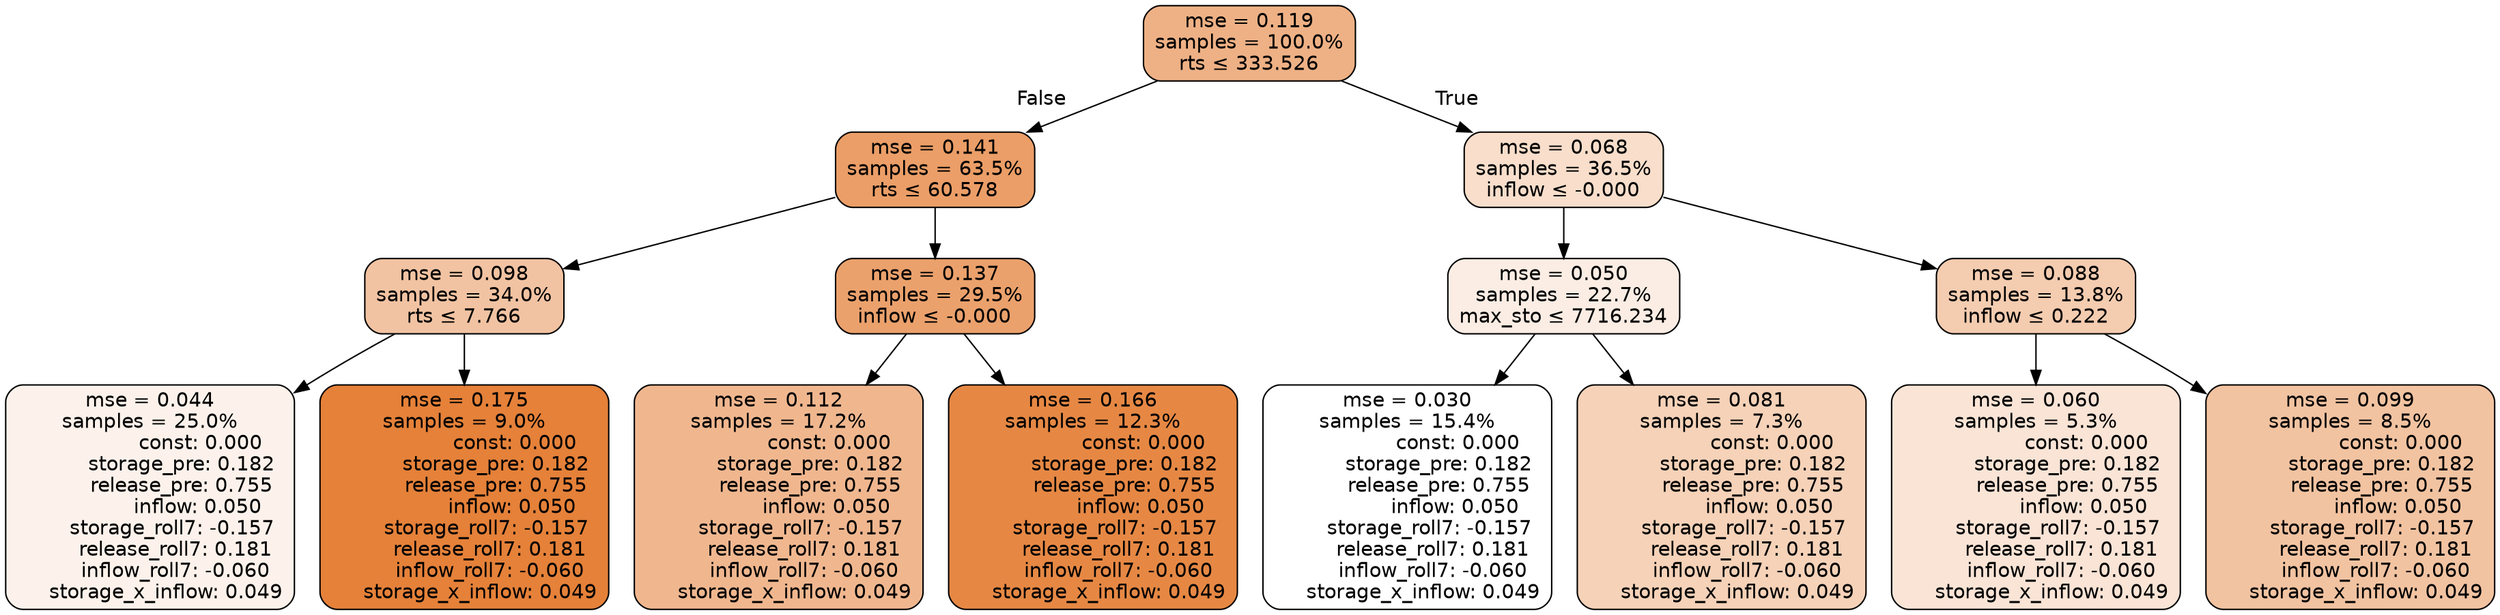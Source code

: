 digraph tree {
node [shape=rectangle, style="filled, rounded", color="black", fontname=helvetica] ;
edge [fontname=helvetica] ;
	"0" [label="mse = 0.119
samples = 100.0%
rts &le; 333.526", fillcolor="#eeb185"]
	"1" [label="mse = 0.141
samples = 63.5%
rts &le; 60.578", fillcolor="#eb9e67"]
	"2" [label="mse = 0.098
samples = 34.0%
rts &le; 7.766", fillcolor="#f2c3a2"]
	"3" [label="mse = 0.044
samples = 25.0%
                const: 0.000
          storage_pre: 0.182
          release_pre: 0.755
               inflow: 0.050
       storage_roll7: -0.157
        release_roll7: 0.181
        inflow_roll7: -0.060
     storage_x_inflow: 0.049", fillcolor="#fcf2eb"]
	"4" [label="mse = 0.175
samples = 9.0%
                const: 0.000
          storage_pre: 0.182
          release_pre: 0.755
               inflow: 0.050
       storage_roll7: -0.157
        release_roll7: 0.181
        inflow_roll7: -0.060
     storage_x_inflow: 0.049", fillcolor="#e58139"]
	"5" [label="mse = 0.137
samples = 29.5%
inflow &le; -0.000", fillcolor="#eba16c"]
	"6" [label="mse = 0.112
samples = 17.2%
                const: 0.000
          storage_pre: 0.182
          release_pre: 0.755
               inflow: 0.050
       storage_roll7: -0.157
        release_roll7: 0.181
        inflow_roll7: -0.060
     storage_x_inflow: 0.049", fillcolor="#f0b78f"]
	"7" [label="mse = 0.166
samples = 12.3%
                const: 0.000
          storage_pre: 0.182
          release_pre: 0.755
               inflow: 0.050
       storage_roll7: -0.157
        release_roll7: 0.181
        inflow_roll7: -0.060
     storage_x_inflow: 0.049", fillcolor="#e68844"]
	"8" [label="mse = 0.068
samples = 36.5%
inflow &le; -0.000", fillcolor="#f8decb"]
	"9" [label="mse = 0.050
samples = 22.7%
max_sto &le; 7716.234", fillcolor="#fbede4"]
	"10" [label="mse = 0.030
samples = 15.4%
                const: 0.000
          storage_pre: 0.182
          release_pre: 0.755
               inflow: 0.050
       storage_roll7: -0.157
        release_roll7: 0.181
        inflow_roll7: -0.060
     storage_x_inflow: 0.049", fillcolor="#ffffff"]
	"11" [label="mse = 0.081
samples = 7.3%
                const: 0.000
          storage_pre: 0.182
          release_pre: 0.755
               inflow: 0.050
       storage_roll7: -0.157
        release_roll7: 0.181
        inflow_roll7: -0.060
     storage_x_inflow: 0.049", fillcolor="#f5d2b8"]
	"12" [label="mse = 0.088
samples = 13.8%
inflow &le; 0.222", fillcolor="#f4ccb0"]
	"13" [label="mse = 0.060
samples = 5.3%
                const: 0.000
          storage_pre: 0.182
          release_pre: 0.755
               inflow: 0.050
       storage_roll7: -0.157
        release_roll7: 0.181
        inflow_roll7: -0.060
     storage_x_inflow: 0.049", fillcolor="#f9e4d6"]
	"14" [label="mse = 0.099
samples = 8.5%
                const: 0.000
          storage_pre: 0.182
          release_pre: 0.755
               inflow: 0.050
       storage_roll7: -0.157
        release_roll7: 0.181
        inflow_roll7: -0.060
     storage_x_inflow: 0.049", fillcolor="#f2c3a1"]

	"0" -> "1" [labeldistance=2.5, labelangle=45, headlabel="False"]
	"1" -> "2"
	"2" -> "3"
	"2" -> "4"
	"1" -> "5"
	"5" -> "6"
	"5" -> "7"
	"0" -> "8" [labeldistance=2.5, labelangle=-45, headlabel="True"]
	"8" -> "9"
	"9" -> "10"
	"9" -> "11"
	"8" -> "12"
	"12" -> "13"
	"12" -> "14"
}